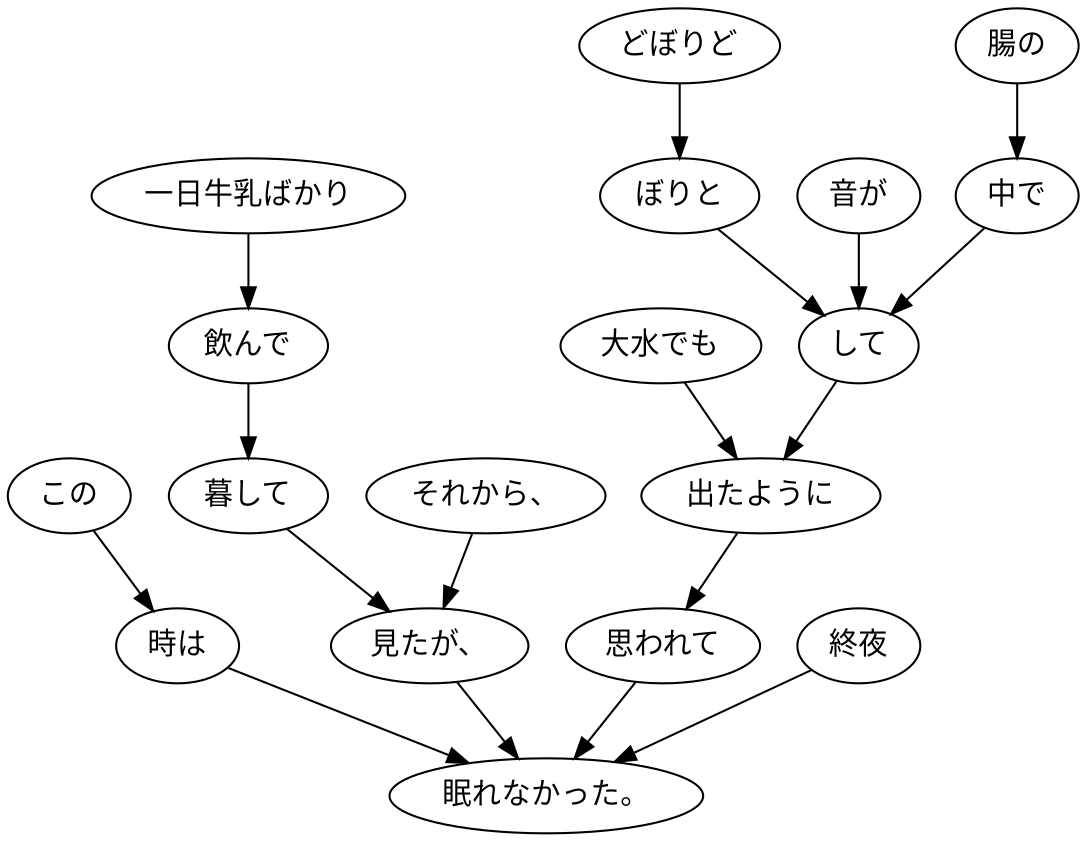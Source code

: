 digraph graph519 {
	node0 [label="それから、"];
	node1 [label="一日牛乳ばかり"];
	node2 [label="飲んで"];
	node3 [label="暮して"];
	node4 [label="見たが、"];
	node5 [label="この"];
	node6 [label="時は"];
	node7 [label="腸の"];
	node8 [label="中で"];
	node9 [label="どぼりど"];
	node10 [label="ぼりと"];
	node11 [label="音が"];
	node12 [label="して"];
	node13 [label="大水でも"];
	node14 [label="出たように"];
	node15 [label="思われて"];
	node16 [label="終夜"];
	node17 [label="眠れなかった。"];
	node0 -> node4;
	node1 -> node2;
	node2 -> node3;
	node3 -> node4;
	node4 -> node17;
	node5 -> node6;
	node6 -> node17;
	node7 -> node8;
	node8 -> node12;
	node9 -> node10;
	node10 -> node12;
	node11 -> node12;
	node12 -> node14;
	node13 -> node14;
	node14 -> node15;
	node15 -> node17;
	node16 -> node17;
}
